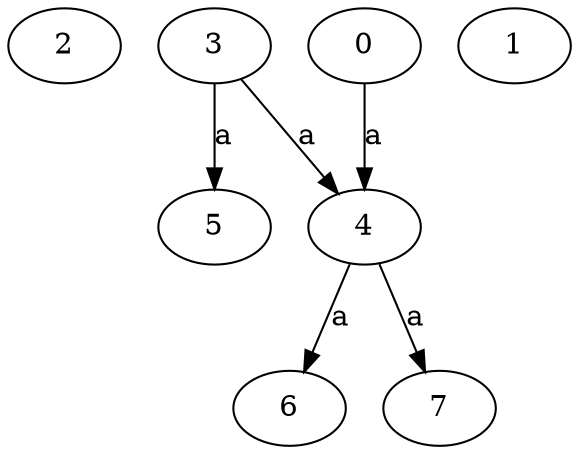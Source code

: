 strict digraph  {
2;
3;
4;
5;
6;
7;
0;
1;
3 -> 4  [label=a];
3 -> 5  [label=a];
4 -> 6  [label=a];
4 -> 7  [label=a];
0 -> 4  [label=a];
}
